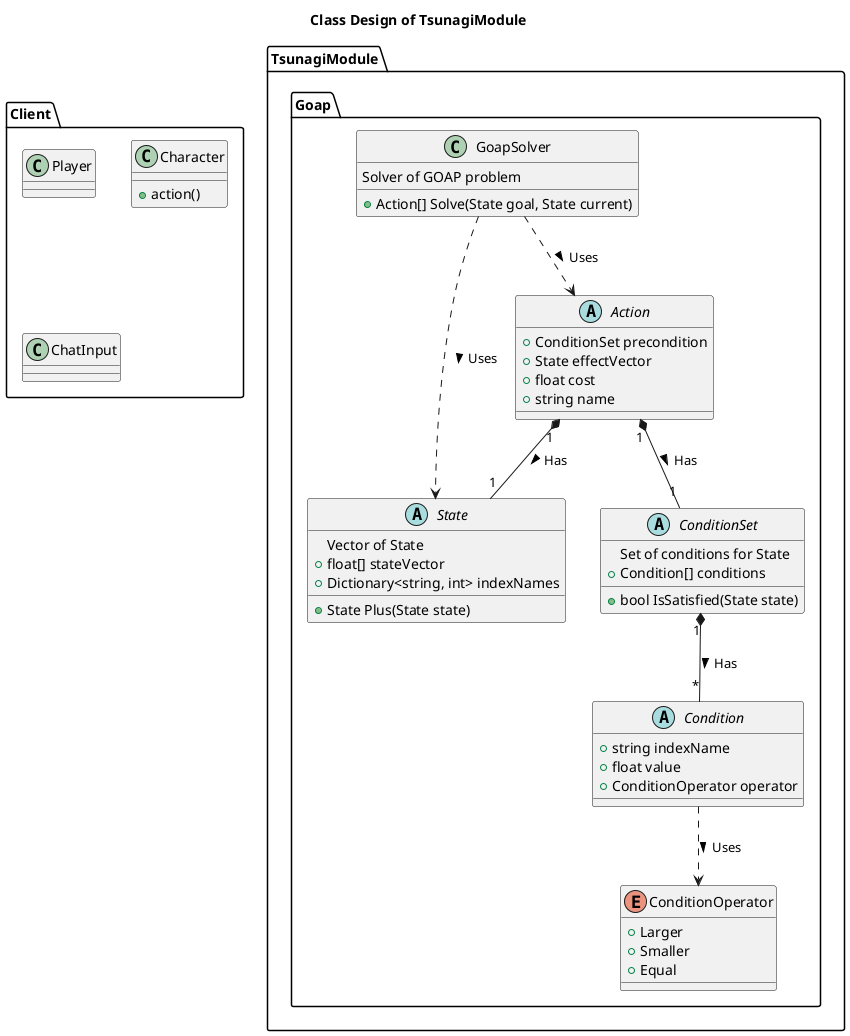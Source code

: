 @startuml
title Class Design of TsunagiModule

package TsunagiModule {

  package Goap{
    class GoapSolver {
      Solver of GOAP problem
      +Action[] Solve(State goal, State current)
    }

    abstract State{
      Vector of State
      +State Plus(State state)
      +float[] stateVector
      +Dictionary<string, int> indexNames
    }
    GoapSolver ..> State : Uses >

    abstract Action {
      +ConditionSet precondition
      +State effectVector
      +float cost
      +string name
    }
    GoapSolver ..> Action : Uses >
    Action "1" *-- "1" State : Has >

    abstract ConditionSet{
      Set of conditions for State
      +bool IsSatisfied(State state)
      +Condition[] conditions
    }
    Action "1" *-- "1" ConditionSet : Has >

    abstract Condition{
      +string indexName
      +float value
      +ConditionOperator operator
    }
    ConditionSet "1" *-- "*" Condition : Has >

    enum ConditionOperator {
      +Larger
      +Smaller
      +Equal
    }
    Condition ..> ConditionOperator : Uses >
  }
}

package Client{
  class Player {
  }

  class Character {
    +action()
  }

  class ChatInput {

  }
}

@enduml